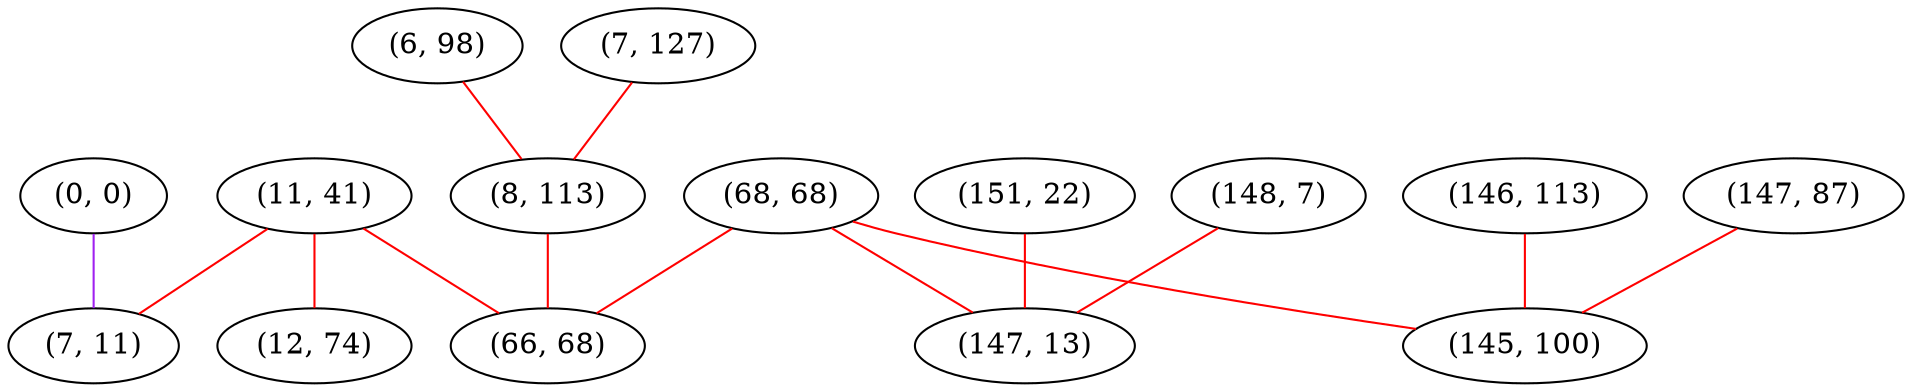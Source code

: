 graph "" {
"(11, 41)";
"(0, 0)";
"(151, 22)";
"(68, 68)";
"(7, 11)";
"(146, 113)";
"(147, 87)";
"(148, 7)";
"(6, 98)";
"(7, 127)";
"(147, 13)";
"(8, 113)";
"(12, 74)";
"(66, 68)";
"(145, 100)";
"(11, 41)" -- "(12, 74)"  [color=red, key=0, weight=1];
"(11, 41)" -- "(66, 68)"  [color=red, key=0, weight=1];
"(11, 41)" -- "(7, 11)"  [color=red, key=0, weight=1];
"(0, 0)" -- "(7, 11)"  [color=purple, key=0, weight=4];
"(151, 22)" -- "(147, 13)"  [color=red, key=0, weight=1];
"(68, 68)" -- "(66, 68)"  [color=red, key=0, weight=1];
"(68, 68)" -- "(145, 100)"  [color=red, key=0, weight=1];
"(68, 68)" -- "(147, 13)"  [color=red, key=0, weight=1];
"(146, 113)" -- "(145, 100)"  [color=red, key=0, weight=1];
"(147, 87)" -- "(145, 100)"  [color=red, key=0, weight=1];
"(148, 7)" -- "(147, 13)"  [color=red, key=0, weight=1];
"(6, 98)" -- "(8, 113)"  [color=red, key=0, weight=1];
"(7, 127)" -- "(8, 113)"  [color=red, key=0, weight=1];
"(8, 113)" -- "(66, 68)"  [color=red, key=0, weight=1];
}
